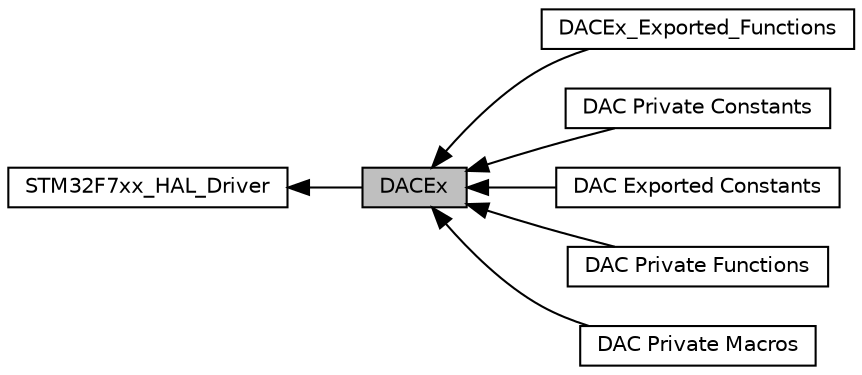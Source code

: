digraph "DACEx"
{
  edge [fontname="Helvetica",fontsize="10",labelfontname="Helvetica",labelfontsize="10"];
  node [fontname="Helvetica",fontsize="10",shape=record];
  rankdir=LR;
  Node6 [label="DACEx_Exported_Functions",height=0.2,width=0.4,color="black", fillcolor="white", style="filled",URL="$group___d_a_c_ex___exported___functions.html"];
  Node1 [label="STM32F7xx_HAL_Driver",height=0.2,width=0.4,color="black", fillcolor="white", style="filled",URL="$group___s_t_m32_f7xx___h_a_l___driver.html"];
  Node3 [label="DAC Private Constants",height=0.2,width=0.4,color="black", fillcolor="white", style="filled",URL="$group___d_a_c_ex___private___constants.html"];
  Node0 [label="DACEx",height=0.2,width=0.4,color="black", fillcolor="grey75", style="filled", fontcolor="black"];
  Node2 [label="DAC Exported Constants",height=0.2,width=0.4,color="black", fillcolor="white", style="filled",URL="$group___d_a_c_ex___exported___constants.html"];
  Node5 [label="DAC Private Functions",height=0.2,width=0.4,color="black", fillcolor="white", style="filled",URL="$group___d_a_c_ex___private___functions.html"];
  Node4 [label="DAC Private Macros",height=0.2,width=0.4,color="black", fillcolor="white", style="filled",URL="$group___d_a_c_ex___private___macros.html"];
  Node1->Node0 [shape=plaintext, dir="back", style="solid"];
  Node0->Node2 [shape=plaintext, dir="back", style="solid"];
  Node0->Node3 [shape=plaintext, dir="back", style="solid"];
  Node0->Node4 [shape=plaintext, dir="back", style="solid"];
  Node0->Node5 [shape=plaintext, dir="back", style="solid"];
  Node0->Node6 [shape=plaintext, dir="back", style="solid"];
}
